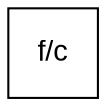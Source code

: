 digraph G{
    node[shape=box,width=0.6 height=0.6 fontname="Arial" fillcolor="white" style=filled /*invisible*/]
	edge[style = "bold" /* style= invisible arrowsize=0 */ ]
    raiz[label = "f/c" fillcolor="#FFFFFF" pos = "-1,1!"  ]; 



}